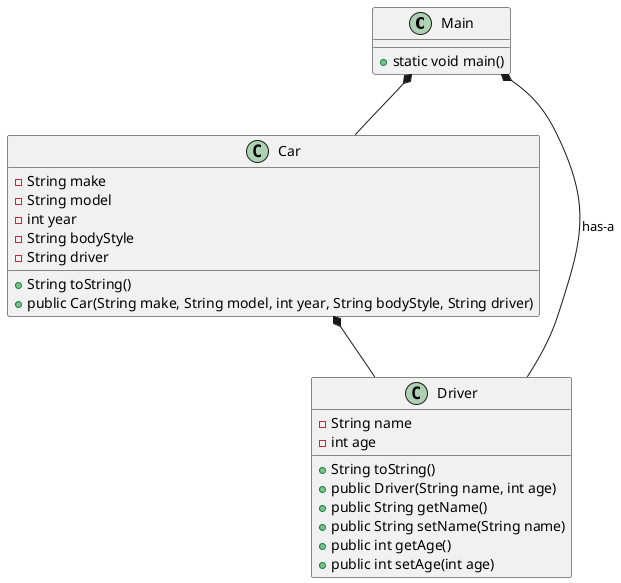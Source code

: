 @startuml


class Main
class Car
class Driver



Car : - String make
Car : - String model
Car : - int year
Car : - String bodyStyle
Car : - String driver

Driver : - String name
Driver : - int age

Main : + static void main()

Car : + String toString()
Car : + public Car(String make, String model, int year, String bodyStyle, String driver)

Driver : + String toString()
Driver : + public Driver(String name, int age)
Driver : + public String getName()
Driver : + public String setName(String name)
Driver : + public int getAge()
Driver : + public int setAge(int age)

Main *-- Driver: has-a
Main *-- Car
Car *-- Driver











@enduml
